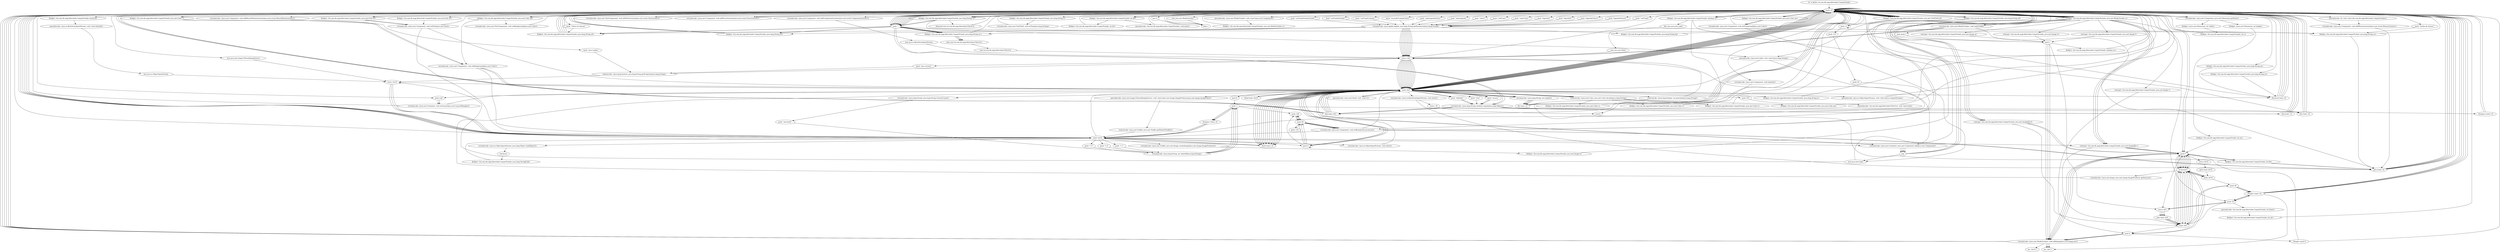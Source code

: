 digraph "" {
    "r0 := @this: br.com.bb.aapj.bbteclado.CampoTeclado"
    "load.r r0"
    "r0 := @this: br.com.bb.aapj.bbteclado.CampoTeclado"->"load.r r0";
    "push \"corFundo\""
    "load.r r0"->"push \"corFundo\"";
    "virtualinvoke <java.applet.Applet: java.lang.String getParameter(java.lang.String)>"
    "push \"corFundo\""->"virtualinvoke <java.applet.Applet: java.lang.String getParameter(java.lang.String)>";
    "store.r $r5"
    "virtualinvoke <java.applet.Applet: java.lang.String getParameter(java.lang.String)>"->"store.r $r5";
    "load.r $r5"
    "store.r $r5"->"load.r $r5";
    "ifnull load.r r0"
    "load.r $r5"->"ifnull load.r r0";
    "ifnull load.r r0"->"load.r $r5";
    "virtualinvoke <java.lang.String: int length()>"
    "load.r $r5"->"virtualinvoke <java.lang.String: int length()>";
    "ifle load.r r0"
    "virtualinvoke <java.lang.String: int length()>"->"ifle load.r r0";
    "ifle load.r r0"->"load.r r0";
    "load.r r0"->"load.r $r5";
    "staticinvoke <java.awt.Color: java.awt.Color decode(java.lang.String)>"
    "load.r $r5"->"staticinvoke <java.awt.Color: java.awt.Color decode(java.lang.String)>";
    "fieldput <br.com.bb.aapj.bbteclado.CampoTeclado: java.awt.Color r>"
    "staticinvoke <java.awt.Color: java.awt.Color decode(java.lang.String)>"->"fieldput <br.com.bb.aapj.bbteclado.CampoTeclado: java.awt.Color r>";
    "fieldput <br.com.bb.aapj.bbteclado.CampoTeclado: java.awt.Color r>"->"load.r r0";
    "push \"corFundoSenhaTeclado\""
    "load.r r0"->"push \"corFundoSenhaTeclado\"";
    "push \"corFundoSenhaTeclado\""->"virtualinvoke <java.applet.Applet: java.lang.String getParameter(java.lang.String)>";
    "virtualinvoke <java.applet.Applet: java.lang.String getParameter(java.lang.String)>"->"store.r $r5";
    "store.r $r5"->"load.r $r5";
    "load.r $r5"->"ifnull load.r r0";
    "ifnull load.r r0"->"load.r $r5";
    "load.r $r5"->"virtualinvoke <java.lang.String: int length()>";
    "virtualinvoke <java.lang.String: int length()>"->"ifle load.r r0";
    "ifle load.r r0"->"load.r r0";
    "load.r r0"->"load.r $r5";
    "load.r $r5"->"staticinvoke <java.awt.Color: java.awt.Color decode(java.lang.String)>";
    "fieldput <br.com.bb.aapj.bbteclado.CampoTeclado: java.awt.Color s>"
    "staticinvoke <java.awt.Color: java.awt.Color decode(java.lang.String)>"->"fieldput <br.com.bb.aapj.bbteclado.CampoTeclado: java.awt.Color s>";
    "fieldput <br.com.bb.aapj.bbteclado.CampoTeclado: java.awt.Color s>"->"load.r r0";
    "push \"corFundoTeclado\""
    "load.r r0"->"push \"corFundoTeclado\"";
    "push \"corFundoTeclado\""->"virtualinvoke <java.applet.Applet: java.lang.String getParameter(java.lang.String)>";
    "virtualinvoke <java.applet.Applet: java.lang.String getParameter(java.lang.String)>"->"store.r $r5";
    "store.r $r5"->"load.r $r5";
    "load.r $r5"->"ifnull load.r r0";
    "ifnull load.r r0"->"load.r $r5";
    "load.r $r5"->"virtualinvoke <java.lang.String: int length()>";
    "virtualinvoke <java.lang.String: int length()>"->"ifle load.r r0";
    "ifle load.r r0"->"load.r r0";
    "load.r r0"->"load.r $r5";
    "load.r $r5"->"staticinvoke <java.awt.Color: java.awt.Color decode(java.lang.String)>";
    "fieldput <br.com.bb.aapj.bbteclado.CampoTeclado: java.awt.Color t>"
    "staticinvoke <java.awt.Color: java.awt.Color decode(java.lang.String)>"->"fieldput <br.com.bb.aapj.bbteclado.CampoTeclado: java.awt.Color t>";
    "fieldput <br.com.bb.aapj.bbteclado.CampoTeclado: java.awt.Color t>"->"load.r r0";
    "push \"corFundoCampos\""
    "load.r r0"->"push \"corFundoCampos\"";
    "push \"corFundoCampos\""->"virtualinvoke <java.applet.Applet: java.lang.String getParameter(java.lang.String)>";
    "virtualinvoke <java.applet.Applet: java.lang.String getParameter(java.lang.String)>"->"store.r $r5";
    "store.r $r5"->"load.r $r5";
    "load.r $r5"->"ifnull load.r r0";
    "ifnull load.r r0"->"load.r $r5";
    "load.r $r5"->"virtualinvoke <java.lang.String: int length()>";
    "virtualinvoke <java.lang.String: int length()>"->"ifle load.r r0";
    "ifle load.r r0"->"load.r r0";
    "load.r r0"->"load.r $r5";
    "load.r $r5"->"staticinvoke <java.awt.Color: java.awt.Color decode(java.lang.String)>";
    "fieldput <br.com.bb.aapj.bbteclado.CampoTeclado: java.awt.Color ap>"
    "staticinvoke <java.awt.Color: java.awt.Color decode(java.lang.String)>"->"fieldput <br.com.bb.aapj.bbteclado.CampoTeclado: java.awt.Color ap>";
    "fieldput <br.com.bb.aapj.bbteclado.CampoTeclado: java.awt.Color ap>"->"load.r r0";
    "push \"esconderCampoChave\""
    "load.r r0"->"push \"esconderCampoChave\"";
    "push \"esconderCampoChave\""->"virtualinvoke <java.applet.Applet: java.lang.String getParameter(java.lang.String)>";
    "virtualinvoke <java.applet.Applet: java.lang.String getParameter(java.lang.String)>"->"store.r $r5";
    "store.r $r5"->"load.r $r5";
    "load.r $r5"->"ifnull load.r r0";
    "ifnull load.r r0"->"load.r $r5";
    "push \"true\""
    "load.r $r5"->"push \"true\"";
    "virtualinvoke <java.lang.String: boolean equals(java.lang.Object)>"
    "push \"true\""->"virtualinvoke <java.lang.String: boolean equals(java.lang.Object)>";
    "ifeq load.r r0"
    "virtualinvoke <java.lang.String: boolean equals(java.lang.Object)>"->"ifeq load.r r0";
    "ifeq load.r r0"->"load.r r0";
    "push 1"
    "load.r r0"->"push 1";
    "fieldput <br.com.bb.aapj.bbteclado.CampoTeclado: boolean m>"
    "push 1"->"fieldput <br.com.bb.aapj.bbteclado.CampoTeclado: boolean m>";
    "fieldput <br.com.bb.aapj.bbteclado.CampoTeclado: boolean m>"->"load.r r0";
    "push \"tipoLegendaChave\""
    "load.r r0"->"push \"tipoLegendaChave\"";
    "push \"tipoLegendaChave\""->"virtualinvoke <java.applet.Applet: java.lang.String getParameter(java.lang.String)>";
    "virtualinvoke <java.applet.Applet: java.lang.String getParameter(java.lang.String)>"->"store.r $r5";
    "store.r $r5"->"load.r $r5";
    "load.r $r5"->"ifnull load.r r0";
    "ifnull load.r r0"->"load.r $r5";
    "push \"acesso\""
    "load.r $r5"->"push \"acesso\"";
    "push \"acesso\""->"virtualinvoke <java.lang.String: boolean equals(java.lang.Object)>";
    "ifeq load.r $r5"
    "virtualinvoke <java.lang.String: boolean equals(java.lang.Object)>"->"ifeq load.r $r5";
    "ifeq load.r $r5"->"load.r r0";
    "fieldget <br.com.bb.aapj.bbteclado.CampoTeclado: boolean m>"
    "load.r r0"->"fieldget <br.com.bb.aapj.bbteclado.CampoTeclado: boolean m>";
    "ifne load.r r0"
    "fieldget <br.com.bb.aapj.bbteclado.CampoTeclado: boolean m>"->"ifne load.r r0";
    "ifne load.r r0"->"load.r r0";
    "push \"Chave de Acesso\""
    "load.r r0"->"push \"Chave de Acesso\"";
    "fieldput <br.com.bb.aapj.bbteclado.CampoTeclado: java.lang.String a0>"
    "push \"Chave de Acesso\""->"fieldput <br.com.bb.aapj.bbteclado.CampoTeclado: java.lang.String a0>";
    "fieldput <br.com.bb.aapj.bbteclado.CampoTeclado: java.lang.String a0>"->"load.r r0";
    "push \"\""
    "load.r r0"->"push \"\"";
    "fieldput <br.com.bb.aapj.bbteclado.CampoTeclado: java.lang.String a1>"
    "push \"\""->"fieldput <br.com.bb.aapj.bbteclado.CampoTeclado: java.lang.String a1>";
    "goto new br.com.bb.aapj.bbteclado.FiltroCor"
    "fieldput <br.com.bb.aapj.bbteclado.CampoTeclado: java.lang.String a1>"->"goto new br.com.bb.aapj.bbteclado.FiltroCor";
    "new br.com.bb.aapj.bbteclado.FiltroCor"
    "goto new br.com.bb.aapj.bbteclado.FiltroCor"->"new br.com.bb.aapj.bbteclado.FiltroCor";
    "new br.com.bb.aapj.bbteclado.FiltroCor"->"store.r $r5";
    "store.r $r5"->"load.r $r5";
    "push 255"
    "load.r $r5"->"push 255";
    "specialinvoke <br.com.bb.aapj.bbteclado.FiltroCor: void <init>(int)>"
    "push 255"->"specialinvoke <br.com.bb.aapj.bbteclado.FiltroCor: void <init>(int)>";
    "specialinvoke <br.com.bb.aapj.bbteclado.FiltroCor: void <init>(int)>"->"load.r r0";
    "new java.awt.image.FilteredImageSource"
    "load.r r0"->"new java.awt.image.FilteredImageSource";
    "store.r $r10"
    "new java.awt.image.FilteredImageSource"->"store.r $r10";
    "load.r $r10"
    "store.r $r10"->"load.r $r10";
    "staticget <br.com.bb.aapj.bbteclado.CampoTeclado: java.awt.Image[][] c>"
    "load.r $r10"->"staticget <br.com.bb.aapj.bbteclado.CampoTeclado: java.awt.Image[][] c>";
    "push 0"
    "staticget <br.com.bb.aapj.bbteclado.CampoTeclado: java.awt.Image[][] c>"->"push 0";
    "arrayread.r"
    "push 0"->"arrayread.r";
    "arrayread.r"->"push 0";
    "push 0"->"arrayread.r";
    "virtualinvoke <java.awt.Image: java.awt.image.ImageProducer getSource()>"
    "arrayread.r"->"virtualinvoke <java.awt.Image: java.awt.image.ImageProducer getSource()>";
    "virtualinvoke <java.awt.Image: java.awt.image.ImageProducer getSource()>"->"load.r $r5";
    "specialinvoke <java.awt.image.FilteredImageSource: void <init>(java.awt.image.ImageProducer,java.awt.image.ImageFilter)>"
    "load.r $r5"->"specialinvoke <java.awt.image.FilteredImageSource: void <init>(java.awt.image.ImageProducer,java.awt.image.ImageFilter)>";
    "staticinvoke <java.awt.Toolkit: java.awt.Toolkit getDefaultToolkit()>"
    "specialinvoke <java.awt.image.FilteredImageSource: void <init>(java.awt.image.ImageProducer,java.awt.image.ImageFilter)>"->"staticinvoke <java.awt.Toolkit: java.awt.Toolkit getDefaultToolkit()>";
    "staticinvoke <java.awt.Toolkit: java.awt.Toolkit getDefaultToolkit()>"->"load.r $r10";
    "virtualinvoke <java.awt.Toolkit: java.awt.Image createImage(java.awt.image.ImageProducer)>"
    "load.r $r10"->"virtualinvoke <java.awt.Toolkit: java.awt.Image createImage(java.awt.image.ImageProducer)>";
    "fieldput <br.com.bb.aapj.bbteclado.CampoTeclado: java.awt.Image b>"
    "virtualinvoke <java.awt.Toolkit: java.awt.Image createImage(java.awt.image.ImageProducer)>"->"fieldput <br.com.bb.aapj.bbteclado.CampoTeclado: java.awt.Image b>";
    "fieldput <br.com.bb.aapj.bbteclado.CampoTeclado: java.awt.Image b>"->"load.r r0";
    "push null"
    "load.r r0"->"push null";
    "virtualinvoke <java.awt.Container: void setLayout(java.awt.LayoutManager)>"
    "push null"->"virtualinvoke <java.awt.Container: void setLayout(java.awt.LayoutManager)>";
    "virtualinvoke <java.awt.Container: void setLayout(java.awt.LayoutManager)>"->"load.r r0";
    "fieldget <br.com.bb.aapj.bbteclado.CampoTeclado: java.awt.TextField a6>"
    "load.r r0"->"fieldget <br.com.bb.aapj.bbteclado.CampoTeclado: java.awt.TextField a6>";
    "fieldget <br.com.bb.aapj.bbteclado.CampoTeclado: java.awt.TextField a6>"->"load.r r0";
    "fieldget <br.com.bb.aapj.bbteclado.CampoTeclado: java.awt.Color ap>"
    "load.r r0"->"fieldget <br.com.bb.aapj.bbteclado.CampoTeclado: java.awt.Color ap>";
    "virtualinvoke <java.awt.TextComponent: void setBackground(java.awt.Color)>"
    "fieldget <br.com.bb.aapj.bbteclado.CampoTeclado: java.awt.Color ap>"->"virtualinvoke <java.awt.TextComponent: void setBackground(java.awt.Color)>";
    "virtualinvoke <java.awt.TextComponent: void setBackground(java.awt.Color)>"->"load.r r0";
    "load.r r0"->"fieldget <br.com.bb.aapj.bbteclado.CampoTeclado: java.awt.TextField a6>";
    "fieldget <br.com.bb.aapj.bbteclado.CampoTeclado: java.awt.TextField a6>"->"load.r r0";
    "fieldget <br.com.bb.aapj.bbteclado.CampoTeclado: java.awt.Font a5>"
    "load.r r0"->"fieldget <br.com.bb.aapj.bbteclado.CampoTeclado: java.awt.Font a5>";
    "virtualinvoke <java.awt.Component: void setFont(java.awt.Font)>"
    "fieldget <br.com.bb.aapj.bbteclado.CampoTeclado: java.awt.Font a5>"->"virtualinvoke <java.awt.Component: void setFont(java.awt.Font)>";
    "virtualinvoke <java.awt.Component: void setFont(java.awt.Font)>"->"load.r r0";
    "load.r r0"->"fieldget <br.com.bb.aapj.bbteclado.CampoTeclado: java.awt.TextField a6>";
    "fieldget <br.com.bb.aapj.bbteclado.CampoTeclado: java.awt.TextField a6>"->"load.r r0";
    "virtualinvoke <java.awt.TextComponent: void addTextListener(java.awt.event.TextListener)>"
    "load.r r0"->"virtualinvoke <java.awt.TextComponent: void addTextListener(java.awt.event.TextListener)>";
    "virtualinvoke <java.awt.TextComponent: void addTextListener(java.awt.event.TextListener)>"->"load.r r0";
    "load.r r0"->"fieldget <br.com.bb.aapj.bbteclado.CampoTeclado: java.awt.TextField a6>";
    "fieldget <br.com.bb.aapj.bbteclado.CampoTeclado: java.awt.TextField a6>"->"load.r r0";
    "virtualinvoke <java.awt.Component: void addFocusListener(java.awt.event.FocusListener)>"
    "load.r r0"->"virtualinvoke <java.awt.Component: void addFocusListener(java.awt.event.FocusListener)>";
    "virtualinvoke <java.awt.Component: void addFocusListener(java.awt.event.FocusListener)>"->"load.r r0";
    "load.r r0"->"fieldget <br.com.bb.aapj.bbteclado.CampoTeclado: java.awt.TextField a6>";
    "push -3"
    "fieldget <br.com.bb.aapj.bbteclado.CampoTeclado: java.awt.TextField a6>"->"push -3";
    "push -3"->"push -3";
    "push 115"
    "push -3"->"push 115";
    "push 25"
    "push 115"->"push 25";
    "virtualinvoke <java.awt.Component: void setBounds(int,int,int,int)>"
    "push 25"->"virtualinvoke <java.awt.Component: void setBounds(int,int,int,int)>";
    "virtualinvoke <java.awt.Component: void setBounds(int,int,int,int)>"->"load.r r0";
    "load.r r0"->"fieldget <br.com.bb.aapj.bbteclado.CampoTeclado: boolean m>";
    "ifne new java.awt.Label"
    "fieldget <br.com.bb.aapj.bbteclado.CampoTeclado: boolean m>"->"ifne new java.awt.Label";
    "new java.awt.Panel"
    "ifne new java.awt.Label"->"new java.awt.Panel";
    "new java.awt.Panel"->"store.r $r5";
    "store.r $r5"->"load.r $r5";
    "specialinvoke <java.awt.Panel: void <init>()>"
    "load.r $r5"->"specialinvoke <java.awt.Panel: void <init>()>";
    "specialinvoke <java.awt.Panel: void <init>()>"->"load.r $r5";
    "load.r $r5"->"load.r r0";
    "load.r r0"->"fieldget <br.com.bb.aapj.bbteclado.CampoTeclado: java.awt.Color ap>";
    "virtualinvoke <java.awt.Component: void setBackground(java.awt.Color)>"
    "fieldget <br.com.bb.aapj.bbteclado.CampoTeclado: java.awt.Color ap>"->"virtualinvoke <java.awt.Component: void setBackground(java.awt.Color)>";
    "virtualinvoke <java.awt.Component: void setBackground(java.awt.Color)>"->"load.r $r5";
    "push 5"
    "load.r $r5"->"push 5";
    "push 20"
    "push 5"->"push 20";
    "push 110"
    "push 20"->"push 110";
    "push 110"->"push 20";
    "push 20"->"virtualinvoke <java.awt.Component: void setBounds(int,int,int,int)>";
    "virtualinvoke <java.awt.Component: void setBounds(int,int,int,int)>"->"load.r $r5";
    "load.r $r5"->"push null";
    "push null"->"virtualinvoke <java.awt.Container: void setLayout(java.awt.LayoutManager)>";
    "virtualinvoke <java.awt.Container: void setLayout(java.awt.LayoutManager)>"->"load.r $r5";
    "load.r $r5"->"load.r r0";
    "load.r r0"->"fieldget <br.com.bb.aapj.bbteclado.CampoTeclado: java.awt.TextField a6>";
    "virtualinvoke <java.awt.Container: java.awt.Component add(java.awt.Component)>"
    "fieldget <br.com.bb.aapj.bbteclado.CampoTeclado: java.awt.TextField a6>"->"virtualinvoke <java.awt.Container: java.awt.Component add(java.awt.Component)>";
    "pop"
    "virtualinvoke <java.awt.Container: java.awt.Component add(java.awt.Component)>"->"pop";
    "pop"->"load.r r0";
    "load.r r0"->"load.r $r5";
    "load.r $r5"->"virtualinvoke <java.awt.Container: java.awt.Component add(java.awt.Component)>";
    "virtualinvoke <java.awt.Container: java.awt.Component add(java.awt.Component)>"->"pop";
    "new java.awt.Label"
    "pop"->"new java.awt.Label";
    "new java.awt.Label"->"store.r $r5";
    "store.r $r5"->"load.r $r5";
    "load.r $r5"->"load.r r0";
    "fieldget <br.com.bb.aapj.bbteclado.CampoTeclado: java.lang.String a0>"
    "load.r r0"->"fieldget <br.com.bb.aapj.bbteclado.CampoTeclado: java.lang.String a0>";
    "specialinvoke <java.awt.Label: void <init>(java.lang.String)>"
    "fieldget <br.com.bb.aapj.bbteclado.CampoTeclado: java.lang.String a0>"->"specialinvoke <java.awt.Label: void <init>(java.lang.String)>";
    "specialinvoke <java.awt.Label: void <init>(java.lang.String)>"->"load.r $r5";
    "load.r $r5"->"load.r r0";
    "fieldget <br.com.bb.aapj.bbteclado.CampoTeclado: java.awt.Font ax>"
    "load.r r0"->"fieldget <br.com.bb.aapj.bbteclado.CampoTeclado: java.awt.Font ax>";
    "fieldget <br.com.bb.aapj.bbteclado.CampoTeclado: java.awt.Font ax>"->"virtualinvoke <java.awt.Component: void setFont(java.awt.Font)>";
    "virtualinvoke <java.awt.Component: void setFont(java.awt.Font)>"->"load.r $r5";
    "load.r $r5"->"load.r r0";
    "fieldget <br.com.bb.aapj.bbteclado.CampoTeclado: java.awt.Color r>"
    "load.r r0"->"fieldget <br.com.bb.aapj.bbteclado.CampoTeclado: java.awt.Color r>";
    "fieldget <br.com.bb.aapj.bbteclado.CampoTeclado: java.awt.Color r>"->"virtualinvoke <java.awt.Component: void setBackground(java.awt.Color)>";
    "virtualinvoke <java.awt.Component: void setBackground(java.awt.Color)>"->"load.r $r5";
    "load.r $r5"->"load.r r0";
    "fieldget <br.com.bb.aapj.bbteclado.CampoTeclado: java.awt.Color aw>"
    "load.r r0"->"fieldget <br.com.bb.aapj.bbteclado.CampoTeclado: java.awt.Color aw>";
    "virtualinvoke <java.awt.Component: void setForeground(java.awt.Color)>"
    "fieldget <br.com.bb.aapj.bbteclado.CampoTeclado: java.awt.Color aw>"->"virtualinvoke <java.awt.Component: void setForeground(java.awt.Color)>";
    "virtualinvoke <java.awt.Component: void setForeground(java.awt.Color)>"->"new java.awt.Label";
    "new java.awt.Label"->"store.r $r10";
    "store.r $r10"->"load.r $r10";
    "load.r $r10"->"load.r r0";
    "fieldget <br.com.bb.aapj.bbteclado.CampoTeclado: java.lang.String a1>"
    "load.r r0"->"fieldget <br.com.bb.aapj.bbteclado.CampoTeclado: java.lang.String a1>";
    "fieldget <br.com.bb.aapj.bbteclado.CampoTeclado: java.lang.String a1>"->"specialinvoke <java.awt.Label: void <init>(java.lang.String)>";
    "specialinvoke <java.awt.Label: void <init>(java.lang.String)>"->"load.r $r10";
    "load.r $r10"->"load.r r0";
    "load.r r0"->"fieldget <br.com.bb.aapj.bbteclado.CampoTeclado: java.awt.Font ax>";
    "fieldget <br.com.bb.aapj.bbteclado.CampoTeclado: java.awt.Font ax>"->"virtualinvoke <java.awt.Component: void setFont(java.awt.Font)>";
    "virtualinvoke <java.awt.Component: void setFont(java.awt.Font)>"->"load.r $r10";
    "load.r $r10"->"load.r r0";
    "load.r r0"->"fieldget <br.com.bb.aapj.bbteclado.CampoTeclado: java.awt.Color r>";
    "fieldget <br.com.bb.aapj.bbteclado.CampoTeclado: java.awt.Color r>"->"virtualinvoke <java.awt.Component: void setBackground(java.awt.Color)>";
    "virtualinvoke <java.awt.Component: void setBackground(java.awt.Color)>"->"load.r $r10";
    "load.r $r10"->"load.r r0";
    "load.r r0"->"fieldget <br.com.bb.aapj.bbteclado.CampoTeclado: java.awt.Color aw>";
    "fieldget <br.com.bb.aapj.bbteclado.CampoTeclado: java.awt.Color aw>"->"virtualinvoke <java.awt.Component: void setForeground(java.awt.Color)>";
    "virtualinvoke <java.awt.Component: void setForeground(java.awt.Color)>"->"load.r r0";
    "load.r r0"->"fieldget <br.com.bb.aapj.bbteclado.CampoTeclado: boolean m>";
    "fieldget <br.com.bb.aapj.bbteclado.CampoTeclado: boolean m>"->"ifeq load.r $r5";
    "ifeq load.r $r5"->"load.r r0";
    "load.r r0"->"fieldget <br.com.bb.aapj.bbteclado.CampoTeclado: java.lang.String a1>";
    "fieldget <br.com.bb.aapj.bbteclado.CampoTeclado: java.lang.String a1>"->"push \"\"";
    "push \"\""->"virtualinvoke <java.lang.String: boolean equals(java.lang.Object)>";
    "virtualinvoke <java.lang.String: boolean equals(java.lang.Object)>"->"ifeq load.r $r5";
    "ifeq load.r $r5"->"load.r $r5";
    "load.r $r5"->"push 5";
    "push 5"->"push 20";
    "push 128"
    "push 20"->"push 128";
    "push 128"->"push 20";
    "push 20"->"virtualinvoke <java.awt.Component: void setBounds(int,int,int,int)>";
    "goto load.r r0"
    "virtualinvoke <java.awt.Component: void setBounds(int,int,int,int)>"->"goto load.r r0";
    "goto load.r r0"->"load.r r0";
    "load.r r0"->"load.r $r5";
    "load.r $r5"->"virtualinvoke <java.awt.Container: java.awt.Component add(java.awt.Component)>";
    "virtualinvoke <java.awt.Container: java.awt.Component add(java.awt.Component)>"->"pop";
    "pop"->"load.r r0";
    "load.r r0"->"fieldget <br.com.bb.aapj.bbteclado.CampoTeclado: java.lang.String a1>";
    "fieldget <br.com.bb.aapj.bbteclado.CampoTeclado: java.lang.String a1>"->"push \"\"";
    "push \"\""->"virtualinvoke <java.lang.String: boolean equals(java.lang.Object)>";
    "virtualinvoke <java.lang.String: boolean equals(java.lang.Object)>"->"ifne load.r r0";
    "ifne load.r r0"->"load.r r0";
    "load.r r0"->"load.r $r10";
    "load.r $r10"->"virtualinvoke <java.awt.Container: java.awt.Component add(java.awt.Component)>";
    "virtualinvoke <java.awt.Container: java.awt.Component add(java.awt.Component)>"->"pop";
    "pop"->"load.r r0";
    "push \"tipoLegenda\""
    "load.r r0"->"push \"tipoLegenda\"";
    "push \"tipoLegenda\""->"virtualinvoke <java.applet.Applet: java.lang.String getParameter(java.lang.String)>";
    "virtualinvoke <java.applet.Applet: java.lang.String getParameter(java.lang.String)>"->"store.r $r5";
    "store.r $r5"->"load.r $r5";
    "load.r $r5"->"ifnull load.r r0";
    "ifnull load.r r0"->"load.r $r5";
    "load.r $r5"->"push \"acesso\"";
    "push \"acesso\""->"virtualinvoke <java.lang.String: boolean equals(java.lang.Object)>";
    "virtualinvoke <java.lang.String: boolean equals(java.lang.Object)>"->"ifeq load.r $r5";
    "ifeq load.r $r5"->"load.r r0";
    "load.r r0"->"push \"\"";
    "fieldput <br.com.bb.aapj.bbteclado.CampoTeclado: java.lang.String ay>"
    "push \"\""->"fieldput <br.com.bb.aapj.bbteclado.CampoTeclado: java.lang.String ay>";
    "fieldput <br.com.bb.aapj.bbteclado.CampoTeclado: java.lang.String ay>"->"load.r r0";
    "push \"Senha de Acesso\""
    "load.r r0"->"push \"Senha de Acesso\"";
    "fieldput <br.com.bb.aapj.bbteclado.CampoTeclado: java.lang.String az>"
    "push \"Senha de Acesso\""->"fieldput <br.com.bb.aapj.bbteclado.CampoTeclado: java.lang.String az>";
    "fieldput <br.com.bb.aapj.bbteclado.CampoTeclado: java.lang.String az>"->"goto load.r r0";
    "goto load.r r0"->"load.r r0";
    "push \"chave\""
    "load.r r0"->"push \"chave\"";
    "push \"chave\""->"virtualinvoke <java.applet.Applet: java.lang.String getParameter(java.lang.String)>";
    "virtualinvoke <java.applet.Applet: java.lang.String getParameter(java.lang.String)>"->"store.r $r5";
    "store.r $r5"->"load.r $r5";
    "load.r $r5"->"ifnull load.r r0";
    "ifnull load.r r0"->"load.r r0";
    "load.r r0"->"load.r $r5";
    "fieldput <br.com.bb.aapj.bbteclado.CampoTeclado: java.lang.String e>"
    "load.r $r5"->"fieldput <br.com.bb.aapj.bbteclado.CampoTeclado: java.lang.String e>";
    "fieldput <br.com.bb.aapj.bbteclado.CampoTeclado: java.lang.String e>"->"load.r r0";
    "load.r r0"->"fieldget <br.com.bb.aapj.bbteclado.CampoTeclado: java.awt.TextField a6>";
    "fieldget <br.com.bb.aapj.bbteclado.CampoTeclado: java.awt.TextField a6>"->"load.r r0";
    "fieldget <br.com.bb.aapj.bbteclado.CampoTeclado: java.lang.String e>"
    "load.r r0"->"fieldget <br.com.bb.aapj.bbteclado.CampoTeclado: java.lang.String e>";
    "virtualinvoke <java.awt.TextField: void setText(java.lang.String)>"
    "fieldget <br.com.bb.aapj.bbteclado.CampoTeclado: java.lang.String e>"->"virtualinvoke <java.awt.TextField: void setText(java.lang.String)>";
    "virtualinvoke <java.awt.TextField: void setText(java.lang.String)>"->"load.r r0";
    "load.r r0"->"load.r r0";
    "push \"codTrans\""
    "load.r r0"->"push \"codTrans\"";
    "push \"codTrans\""->"virtualinvoke <java.applet.Applet: java.lang.String getParameter(java.lang.String)>";
    "fieldput <br.com.bb.aapj.bbteclado.CampoTeclado: java.lang.String bg>"
    "virtualinvoke <java.applet.Applet: java.lang.String getParameter(java.lang.String)>"->"fieldput <br.com.bb.aapj.bbteclado.CampoTeclado: java.lang.String bg>";
    "fieldput <br.com.bb.aapj.bbteclado.CampoTeclado: java.lang.String bg>"->"load.r r0";
    "push \"valorContr\""
    "load.r r0"->"push \"valorContr\"";
    "push \"valorContr\""->"virtualinvoke <java.applet.Applet: java.lang.String getParameter(java.lang.String)>";
    "virtualinvoke <java.applet.Applet: java.lang.String getParameter(java.lang.String)>"->"store.r $r5";
    "store.r $r5"->"load.r $r5";
    "ifnonnull load.r r0"
    "load.r $r5"->"ifnonnull load.r r0";
    "ifnonnull load.r r0"->"load.r r0";
    "load.r r0"->"push 0";
    "fieldput <br.com.bb.aapj.bbteclado.CampoTeclado: int bb>"
    "push 0"->"fieldput <br.com.bb.aapj.bbteclado.CampoTeclado: int bb>";
    "fieldput <br.com.bb.aapj.bbteclado.CampoTeclado: int bb>"->"goto load.r r0";
    "goto load.r r0"->"load.r r0";
    "load.r r0"->"load.r r0";
    "fieldget <br.com.bb.aapj.bbteclado.CampoTeclado: int bb>"
    "load.r r0"->"fieldget <br.com.bb.aapj.bbteclado.CampoTeclado: int bb>";
    "fieldput <br.com.bb.aapj.bbteclado.CampoTeclado: int bh>"
    "fieldget <br.com.bb.aapj.bbteclado.CampoTeclado: int bb>"->"fieldput <br.com.bb.aapj.bbteclado.CampoTeclado: int bh>";
    "fieldput <br.com.bb.aapj.bbteclado.CampoTeclado: int bh>"->"load.r r0";
    "new java.awt.MediaTracker"
    "load.r r0"->"new java.awt.MediaTracker";
    "dup1.r"
    "new java.awt.MediaTracker"->"dup1.r";
    "dup1.r"->"load.r r0";
    "specialinvoke <java.awt.MediaTracker: void <init>(java.awt.Component)>"
    "load.r r0"->"specialinvoke <java.awt.MediaTracker: void <init>(java.awt.Component)>";
    "fieldput <br.com.bb.aapj.bbteclado.CampoTeclado: java.awt.MediaTracker n>"
    "specialinvoke <java.awt.MediaTracker: void <init>(java.awt.Component)>"->"fieldput <br.com.bb.aapj.bbteclado.CampoTeclado: java.awt.MediaTracker n>";
    "fieldput <br.com.bb.aapj.bbteclado.CampoTeclado: java.awt.MediaTracker n>"->"load.r r0";
    "load.r r0"->"load.r r0";
    "load.r r0"->"fieldget <br.com.bb.aapj.bbteclado.CampoTeclado: int bb>";
    "specialinvoke <br.com.bb.aapj.bbteclado.CampoTeclado: void a(int)>"
    "fieldget <br.com.bb.aapj.bbteclado.CampoTeclado: int bb>"->"specialinvoke <br.com.bb.aapj.bbteclado.CampoTeclado: void a(int)>";
    "specialinvoke <br.com.bb.aapj.bbteclado.CampoTeclado: void a(int)>"->"load.r r0";
    "load.r r0"->"load.r r0";
    "virtualinvoke <java.awt.Component: java.awt.Dimension getSize()>"
    "load.r r0"->"virtualinvoke <java.awt.Component: java.awt.Dimension getSize()>";
    "fieldget <java.awt.Dimension: int width>"
    "virtualinvoke <java.awt.Component: java.awt.Dimension getSize()>"->"fieldget <java.awt.Dimension: int width>";
    "fieldput <br.com.bb.aapj.bbteclado.CampoTeclado: int z>"
    "fieldget <java.awt.Dimension: int width>"->"fieldput <br.com.bb.aapj.bbteclado.CampoTeclado: int z>";
    "fieldput <br.com.bb.aapj.bbteclado.CampoTeclado: int z>"->"load.r r0";
    "load.r r0"->"load.r r0";
    "load.r r0"->"virtualinvoke <java.awt.Component: java.awt.Dimension getSize()>";
    "fieldget <java.awt.Dimension: int height>"
    "virtualinvoke <java.awt.Component: java.awt.Dimension getSize()>"->"fieldget <java.awt.Dimension: int height>";
    "fieldput <br.com.bb.aapj.bbteclado.CampoTeclado: int aa>"
    "fieldget <java.awt.Dimension: int height>"->"fieldput <br.com.bb.aapj.bbteclado.CampoTeclado: int aa>";
    "fieldput <br.com.bb.aapj.bbteclado.CampoTeclado: int aa>"->"push 0";
    "store.i $r5"
    "push 0"->"store.i $r5";
    "goto load.i $r5"
    "store.i $r5"->"goto load.i $r5";
    "load.i $r5"
    "goto load.i $r5"->"load.i $r5";
    "push 10"
    "load.i $r5"->"push 10";
    "ifcmplt.i load.r r0"
    "push 10"->"ifcmplt.i load.r r0";
    "ifcmplt.i load.r r0"->"push 10";
    "push 10"->"store.i $r5";
    "store.i $r5"->"goto load.i $r5";
    "goto load.i $r5"->"load.i $r5";
    "push 36"
    "load.i $r5"->"push 36";
    "push 36"->"ifcmplt.i load.r r0";
    "ifcmplt.i load.r r0"->"push 10";
    "push 10"->"store.i $r5";
    "store.i $r5"->"goto load.i $r5";
    "goto load.i $r5"->"load.i $r5";
    "load.i $r5"->"push 36";
    "push 36"->"ifcmplt.i load.r r0";
    "ifcmplt.i load.r r0"->"load.r r0";
    "fieldget <br.com.bb.aapj.bbteclado.CampoTeclado: java.awt.MediaTracker n>"
    "load.r r0"->"fieldget <br.com.bb.aapj.bbteclado.CampoTeclado: java.awt.MediaTracker n>";
    "staticget <br.com.bb.aapj.bbteclado.CampoTeclado: java.awt.Image f>"
    "fieldget <br.com.bb.aapj.bbteclado.CampoTeclado: java.awt.MediaTracker n>"->"staticget <br.com.bb.aapj.bbteclado.CampoTeclado: java.awt.Image f>";
    "staticget <br.com.bb.aapj.bbteclado.CampoTeclado: java.awt.Image f>"->"push 1";
    "virtualinvoke <java.awt.MediaTracker: void addImage(java.awt.Image,int)>"
    "push 1"->"virtualinvoke <java.awt.MediaTracker: void addImage(java.awt.Image,int)>";
    "virtualinvoke <java.awt.MediaTracker: void addImage(java.awt.Image,int)>"->"load.r r0";
    "load.r r0"->"fieldget <br.com.bb.aapj.bbteclado.CampoTeclado: java.awt.MediaTracker n>";
    "staticget <br.com.bb.aapj.bbteclado.CampoTeclado: java.awt.Image g>"
    "fieldget <br.com.bb.aapj.bbteclado.CampoTeclado: java.awt.MediaTracker n>"->"staticget <br.com.bb.aapj.bbteclado.CampoTeclado: java.awt.Image g>";
    "staticget <br.com.bb.aapj.bbteclado.CampoTeclado: java.awt.Image g>"->"push 1";
    "push 1"->"virtualinvoke <java.awt.MediaTracker: void addImage(java.awt.Image,int)>";
    "virtualinvoke <java.awt.MediaTracker: void addImage(java.awt.Image,int)>"->"load.r r0";
    "load.r r0"->"fieldget <br.com.bb.aapj.bbteclado.CampoTeclado: java.awt.MediaTracker n>";
    "staticget <br.com.bb.aapj.bbteclado.CampoTeclado: java.awt.Image h>"
    "fieldget <br.com.bb.aapj.bbteclado.CampoTeclado: java.awt.MediaTracker n>"->"staticget <br.com.bb.aapj.bbteclado.CampoTeclado: java.awt.Image h>";
    "staticget <br.com.bb.aapj.bbteclado.CampoTeclado: java.awt.Image h>"->"push 1";
    "push 1"->"virtualinvoke <java.awt.MediaTracker: void addImage(java.awt.Image,int)>";
    "virtualinvoke <java.awt.MediaTracker: void addImage(java.awt.Image,int)>"->"load.r r0";
    "load.r r0"->"fieldget <br.com.bb.aapj.bbteclado.CampoTeclado: java.awt.MediaTracker n>";
    "staticget <br.com.bb.aapj.bbteclado.CampoTeclado: java.awt.Image i>"
    "fieldget <br.com.bb.aapj.bbteclado.CampoTeclado: java.awt.MediaTracker n>"->"staticget <br.com.bb.aapj.bbteclado.CampoTeclado: java.awt.Image i>";
    "push 2"
    "staticget <br.com.bb.aapj.bbteclado.CampoTeclado: java.awt.Image i>"->"push 2";
    "push 2"->"virtualinvoke <java.awt.MediaTracker: void addImage(java.awt.Image,int)>";
    "virtualinvoke <java.awt.MediaTracker: void addImage(java.awt.Image,int)>"->"load.r r0";
    "load.r r0"->"fieldget <br.com.bb.aapj.bbteclado.CampoTeclado: java.awt.MediaTracker n>";
    "virtualinvoke <java.awt.MediaTracker: void waitForAll()>"
    "fieldget <br.com.bb.aapj.bbteclado.CampoTeclado: java.awt.MediaTracker n>"->"virtualinvoke <java.awt.MediaTracker: void waitForAll()>";
    "goto push 1"
    "virtualinvoke <java.awt.MediaTracker: void waitForAll()>"->"goto push 1";
    "goto push 1"->"push 1";
    "push 1"->"store.i $r5";
    "store.i $r5"->"goto load.i $r5";
    "goto load.i $r5"->"load.i $r5";
    "load.i $r5"->"push 2";
    "ifcmplt.i push 0"
    "push 2"->"ifcmplt.i push 0";
    "ifcmplt.i push 0"->"load.r r0";
    "load.r r0"->"fieldget <br.com.bb.aapj.bbteclado.CampoTeclado: java.awt.MediaTracker n>";
    "fieldget <br.com.bb.aapj.bbteclado.CampoTeclado: java.awt.MediaTracker n>"->"virtualinvoke <java.awt.MediaTracker: void waitForAll()>";
    "virtualinvoke <java.awt.MediaTracker: void waitForAll()>"->"goto load.r r0";
    "goto load.r r0"->"load.r r0";
    "load.r r0"->"load.r r0";
    "load.r r0"->"push 10";
    "specialinvoke <br.com.bb.aapj.bbteclado.CampoTeclado: int b(int)>"
    "push 10"->"specialinvoke <br.com.bb.aapj.bbteclado.CampoTeclado: int b(int)>";
    "fieldput <br.com.bb.aapj.bbteclado.CampoTeclado: int ab>"
    "specialinvoke <br.com.bb.aapj.bbteclado.CampoTeclado: int b(int)>"->"fieldput <br.com.bb.aapj.bbteclado.CampoTeclado: int ab>";
    "fieldput <br.com.bb.aapj.bbteclado.CampoTeclado: int ab>"->"load.r r0";
    "load.r r0"->"load.r r0";
    "virtualinvoke <java.awt.Component: void addMouseMotionListener(java.awt.event.MouseMotionListener)>"
    "load.r r0"->"virtualinvoke <java.awt.Component: void addMouseMotionListener(java.awt.event.MouseMotionListener)>";
    "push \"java.vendor\""
    "virtualinvoke <java.awt.Component: void addMouseMotionListener(java.awt.event.MouseMotionListener)>"->"push \"java.vendor\"";
    "staticinvoke <java.lang.System: java.lang.String getProperty(java.lang.String)>"
    "push \"java.vendor\""->"staticinvoke <java.lang.System: java.lang.String getProperty(java.lang.String)>";
    "staticinvoke <java.lang.System: java.lang.String getProperty(java.lang.String)>"->"store.r $r5";
    "push \"java.version\""
    "store.r $r5"->"push \"java.version\"";
    "push \"java.version\""->"staticinvoke <java.lang.System: java.lang.String getProperty(java.lang.String)>";
    "staticinvoke <java.lang.System: java.lang.String getProperty(java.lang.String)>"->"store.r $r10";
    "store.r $r10"->"load.r $r5";
    "ifnull load.r $r10"
    "load.r $r5"->"ifnull load.r $r10";
    "ifnull load.r $r10"->"load.r $r5";
    "virtualinvoke <java.lang.String: java.lang.String toLowerCase()>"
    "load.r $r5"->"virtualinvoke <java.lang.String: java.lang.String toLowerCase()>";
    "push \"microsoft\""
    "virtualinvoke <java.lang.String: java.lang.String toLowerCase()>"->"push \"microsoft\"";
    "virtualinvoke <java.lang.String: int indexOf(java.lang.String)>"
    "push \"microsoft\""->"virtualinvoke <java.lang.String: int indexOf(java.lang.String)>";
    "push -1"
    "virtualinvoke <java.lang.String: int indexOf(java.lang.String)>"->"push -1";
    "ifcmpne.i load.r r0"
    "push -1"->"ifcmpne.i load.r r0";
    "ifcmpne.i load.r r0"->"load.r $r10";
    "load.r $r10"->"ifnull load.r r0";
    "ifnull load.r r0"->"load.r $r10";
    "push \"1.3\""
    "load.r $r10"->"push \"1.3\"";
    "push \"1.3\""->"virtualinvoke <java.lang.String: int indexOf(java.lang.String)>";
    "virtualinvoke <java.lang.String: int indexOf(java.lang.String)>"->"push -1";
    "push -1"->"ifcmpne.i load.r r0";
    "ifcmpne.i load.r r0"->"load.r $r10";
    "push \"1.2\""
    "load.r $r10"->"push \"1.2\"";
    "push \"1.2\""->"virtualinvoke <java.lang.String: int indexOf(java.lang.String)>";
    "virtualinvoke <java.lang.String: int indexOf(java.lang.String)>"->"push -1";
    "push -1"->"ifcmpne.i load.r r0";
    "ifcmpne.i load.r r0"->"load.r $r10";
    "push \"1.1\""
    "load.r $r10"->"push \"1.1\"";
    "push \"1.1\""->"virtualinvoke <java.lang.String: int indexOf(java.lang.String)>";
    "virtualinvoke <java.lang.String: int indexOf(java.lang.String)>"->"push -1";
    "ifcmpeq.i load.r r0"
    "push -1"->"ifcmpeq.i load.r r0";
    "ifcmpeq.i load.r r0"->"load.r r0";
    "new b"
    "load.r r0"->"new b";
    "new b"->"dup1.r";
    "dup1.r"->"load.r r0";
    "specialinvoke <b: void <init>(br.com.bb.aapj.bbteclado.CampoTeclado)>"
    "load.r r0"->"specialinvoke <b: void <init>(br.com.bb.aapj.bbteclado.CampoTeclado)>";
    "virtualinvoke <java.awt.Component: void addMouseListener(java.awt.event.MouseListener)>"
    "specialinvoke <b: void <init>(br.com.bb.aapj.bbteclado.CampoTeclado)>"->"virtualinvoke <java.awt.Component: void addMouseListener(java.awt.event.MouseListener)>";
    "virtualinvoke <java.awt.Component: void addMouseListener(java.awt.event.MouseListener)>"->"goto load.r r0";
    "goto load.r r0"->"load.r r0";
    "load.r r0"->"load.r r0";
    "load.r r0"->"virtualinvoke <java.awt.Component: void addFocusListener(java.awt.event.FocusListener)>";
    "virtualinvoke <java.awt.Component: void addFocusListener(java.awt.event.FocusListener)>"->"load.r r0";
    "load.r r0"->"load.r r0";
    "virtualinvoke <java.awt.Component: void addComponentListener(java.awt.event.ComponentListener)>"
    "load.r r0"->"virtualinvoke <java.awt.Component: void addComponentListener(java.awt.event.ComponentListener)>";
    "new java.io.ByteArrayInputStream"
    "virtualinvoke <java.awt.Component: void addComponentListener(java.awt.event.ComponentListener)>"->"new java.io.ByteArrayInputStream";
    "new java.io.ByteArrayInputStream"->"store.r $r5";
    "store.r $r5"->"load.r $r5";
    "load.r $r5"->"load.r r0";
    "fieldget <br.com.bb.aapj.bbteclado.CampoTeclado: byte[] bj>"
    "load.r r0"->"fieldget <br.com.bb.aapj.bbteclado.CampoTeclado: byte[] bj>";
    "specialinvoke <java.io.ByteArrayInputStream: void <init>(byte[])>"
    "fieldget <br.com.bb.aapj.bbteclado.CampoTeclado: byte[] bj>"->"specialinvoke <java.io.ByteArrayInputStream: void <init>(byte[])>";
    "new java.io.ObjectInputStream"
    "specialinvoke <java.io.ByteArrayInputStream: void <init>(byte[])>"->"new java.io.ObjectInputStream";
    "new java.io.ObjectInputStream"->"store.r $r10";
    "store.r $r10"->"load.r $r10";
    "load.r $r10"->"load.r $r5";
    "specialinvoke <java.io.ObjectInputStream: void <init>(java.io.InputStream)>"
    "load.r $r5"->"specialinvoke <java.io.ObjectInputStream: void <init>(java.io.InputStream)>";
    "specialinvoke <java.io.ObjectInputStream: void <init>(java.io.InputStream)>"->"load.r r0";
    "load.r r0"->"load.r $r10";
    "virtualinvoke <java.io.ObjectInputStream: java.lang.Object readObject()>"
    "load.r $r10"->"virtualinvoke <java.io.ObjectInputStream: java.lang.Object readObject()>";
    "checkcast"
    "virtualinvoke <java.io.ObjectInputStream: java.lang.Object readObject()>"->"checkcast";
    "fieldput <br.com.bb.aapj.bbteclado.CampoTeclado: java.lang.String[] bk>"
    "checkcast"->"fieldput <br.com.bb.aapj.bbteclado.CampoTeclado: java.lang.String[] bk>";
    "fieldput <br.com.bb.aapj.bbteclado.CampoTeclado: java.lang.String[] bk>"->"load.r $r10";
    "virtualinvoke <java.io.ObjectInputStream: void close()>"
    "load.r $r10"->"virtualinvoke <java.io.ObjectInputStream: void close()>";
    "virtualinvoke <java.io.ObjectInputStream: void close()>"->"load.r $r5";
    "virtualinvoke <java.io.ByteArrayInputStream: void close()>"
    "load.r $r5"->"virtualinvoke <java.io.ByteArrayInputStream: void close()>";
    "virtualinvoke <java.io.ByteArrayInputStream: void close()>"->"goto load.r r0";
    "goto load.r r0"->"load.r r0";
    "virtualinvoke <java.awt.Component: void repaint()>"
    "load.r r0"->"virtualinvoke <java.awt.Component: void repaint()>";
    "return"
    "virtualinvoke <java.awt.Component: void repaint()>"->"return";
    "store.r r0"
    "virtualinvoke <java.io.ByteArrayInputStream: void close()>"->"store.r r0";
    "store.r r0"->"return";
    "ifcmpeq.i load.r r0"->"load.r r0";
    "load.r r0"->"load.r r0";
    "load.r r0"->"virtualinvoke <java.awt.Component: void addMouseListener(java.awt.event.MouseListener)>";
    "virtualinvoke <java.awt.MediaTracker: void waitForAll()>"->"store.r $r5";
    "ifcmplt.i push 0"->"push 0";
    "store.i $r10"
    "push 0"->"store.i $r10";
    "goto load.i $r10"
    "store.i $r10"->"goto load.i $r10";
    "load.i $r10"
    "goto load.i $r10"->"load.i $r10";
    "load.i $r10"->"push 36";
    "push 36"->"ifcmplt.i load.r r0";
    "inc.i $r5 1"
    "ifcmplt.i load.r r0"->"inc.i $r5 1";
    "ifcmplt.i load.r r0"->"load.r r0";
    "load.r r0"->"fieldget <br.com.bb.aapj.bbteclado.CampoTeclado: java.awt.MediaTracker n>";
    "fieldget <br.com.bb.aapj.bbteclado.CampoTeclado: java.awt.MediaTracker n>"->"staticget <br.com.bb.aapj.bbteclado.CampoTeclado: java.awt.Image[][] c>";
    "staticget <br.com.bb.aapj.bbteclado.CampoTeclado: java.awt.Image[][] c>"->"load.i $r5";
    "load.i $r5"->"arrayread.r";
    "arrayread.r"->"load.i $r10";
    "load.i $r10"->"arrayread.r";
    "arrayread.r"->"push 2";
    "push 2"->"virtualinvoke <java.awt.MediaTracker: void addImage(java.awt.Image,int)>";
    "virtualinvoke <java.awt.MediaTracker: void addImage(java.awt.Image,int)>"->"load.r r0";
    "load.r r0"->"fieldget <br.com.bb.aapj.bbteclado.CampoTeclado: java.awt.MediaTracker n>";
    "staticget <br.com.bb.aapj.bbteclado.CampoTeclado: java.awt.Image[][] d>"
    "fieldget <br.com.bb.aapj.bbteclado.CampoTeclado: java.awt.MediaTracker n>"->"staticget <br.com.bb.aapj.bbteclado.CampoTeclado: java.awt.Image[][] d>";
    "staticget <br.com.bb.aapj.bbteclado.CampoTeclado: java.awt.Image[][] d>"->"load.i $r5";
    "load.i $r5"->"arrayread.r";
    "arrayread.r"->"load.i $r10";
    "load.i $r10"->"arrayread.r";
    "arrayread.r"->"push 2";
    "push 2"->"virtualinvoke <java.awt.MediaTracker: void addImage(java.awt.Image,int)>";
    "inc.i $r10 1"
    "virtualinvoke <java.awt.MediaTracker: void addImage(java.awt.Image,int)>"->"inc.i $r10 1";
    "virtualinvoke <java.awt.MediaTracker: void waitForAll()>"->"store.r $r5";
    "ifcmplt.i load.r r0"->"load.r r0";
    "load.r r0"->"fieldget <br.com.bb.aapj.bbteclado.CampoTeclado: java.awt.MediaTracker n>";
    "fieldget <br.com.bb.aapj.bbteclado.CampoTeclado: java.awt.MediaTracker n>"->"staticget <br.com.bb.aapj.bbteclado.CampoTeclado: java.awt.Image[][] d>";
    "staticget <br.com.bb.aapj.bbteclado.CampoTeclado: java.awt.Image[][] d>"->"push 0";
    "push 0"->"arrayread.r";
    "arrayread.r"->"load.i $r5";
    "load.i $r5"->"arrayread.r";
    "arrayread.r"->"push 0";
    "push 0"->"virtualinvoke <java.awt.MediaTracker: void addImage(java.awt.Image,int)>";
    "virtualinvoke <java.awt.MediaTracker: void addImage(java.awt.Image,int)>"->"inc.i $r5 1";
    "ifcmplt.i load.r r0"->"load.r r0";
    "load.r r0"->"fieldget <br.com.bb.aapj.bbteclado.CampoTeclado: java.awt.MediaTracker n>";
    "fieldget <br.com.bb.aapj.bbteclado.CampoTeclado: java.awt.MediaTracker n>"->"staticget <br.com.bb.aapj.bbteclado.CampoTeclado: java.awt.Image[][] c>";
    "staticget <br.com.bb.aapj.bbteclado.CampoTeclado: java.awt.Image[][] c>"->"push 0";
    "push 0"->"arrayread.r";
    "arrayread.r"->"load.i $r5";
    "load.i $r5"->"arrayread.r";
    "arrayread.r"->"push 0";
    "push 0"->"virtualinvoke <java.awt.MediaTracker: void addImage(java.awt.Image,int)>";
    "virtualinvoke <java.awt.MediaTracker: void addImage(java.awt.Image,int)>"->"inc.i $r5 1";
    "ifcmplt.i load.r r0"->"load.r r0";
    "load.r r0"->"fieldget <br.com.bb.aapj.bbteclado.CampoTeclado: java.awt.MediaTracker n>";
    "fieldget <br.com.bb.aapj.bbteclado.CampoTeclado: java.awt.MediaTracker n>"->"staticget <br.com.bb.aapj.bbteclado.CampoTeclado: java.awt.Image[][] c>";
    "staticget <br.com.bb.aapj.bbteclado.CampoTeclado: java.awt.Image[][] c>"->"push 0";
    "push 0"->"arrayread.r";
    "arrayread.r"->"load.i $r5";
    "load.i $r5"->"arrayread.r";
    "arrayread.r"->"push 0";
    "push 0"->"virtualinvoke <java.awt.MediaTracker: void addImage(java.awt.Image,int)>";
    "virtualinvoke <java.awt.MediaTracker: void addImage(java.awt.Image,int)>"->"load.r r0";
    "load.r r0"->"fieldget <br.com.bb.aapj.bbteclado.CampoTeclado: java.awt.MediaTracker n>";
    "fieldget <br.com.bb.aapj.bbteclado.CampoTeclado: java.awt.MediaTracker n>"->"staticget <br.com.bb.aapj.bbteclado.CampoTeclado: java.awt.Image[][] d>";
    "staticget <br.com.bb.aapj.bbteclado.CampoTeclado: java.awt.Image[][] d>"->"push 0";
    "push 0"->"arrayread.r";
    "arrayread.r"->"load.i $r5";
    "load.i $r5"->"arrayread.r";
    "arrayread.r"->"push 0";
    "push 0"->"virtualinvoke <java.awt.MediaTracker: void addImage(java.awt.Image,int)>";
    "virtualinvoke <java.awt.MediaTracker: void addImage(java.awt.Image,int)>"->"inc.i $r5 1";
    "ifnonnull load.r r0"->"load.r r0";
    "load.r r0"->"load.r $r5";
    "staticinvoke <java.lang.Integer: int parseInt(java.lang.String)>"
    "load.r $r5"->"staticinvoke <java.lang.Integer: int parseInt(java.lang.String)>";
    "staticinvoke <java.lang.Integer: int parseInt(java.lang.String)>"->"fieldput <br.com.bb.aapj.bbteclado.CampoTeclado: int bb>";
    "fieldput <br.com.bb.aapj.bbteclado.CampoTeclado: int bb>"->"goto load.r r0";
    "staticinvoke <java.lang.Integer: int parseInt(java.lang.String)>"->"store.r $r5";
    "store.r $r5"->"load.r r0";
    "load.r r0"->"push 0";
    "push 0"->"fieldput <br.com.bb.aapj.bbteclado.CampoTeclado: int bb>";
    "ifeq load.r $r5"->"load.r $r5";
    "push \"definido\""
    "load.r $r5"->"push \"definido\"";
    "push \"definido\""->"virtualinvoke <java.lang.String: boolean equals(java.lang.Object)>";
    "virtualinvoke <java.lang.String: boolean equals(java.lang.Object)>"->"ifeq load.r r0";
    "ifeq load.r r0"->"load.r r0";
    "load.r r0"->"load.r r0";
    "push \"legenda1\""
    "load.r r0"->"push \"legenda1\"";
    "push \"legenda1\""->"virtualinvoke <java.applet.Applet: java.lang.String getParameter(java.lang.String)>";
    "virtualinvoke <java.applet.Applet: java.lang.String getParameter(java.lang.String)>"->"fieldput <br.com.bb.aapj.bbteclado.CampoTeclado: java.lang.String ay>";
    "fieldput <br.com.bb.aapj.bbteclado.CampoTeclado: java.lang.String ay>"->"load.r r0";
    "fieldget <br.com.bb.aapj.bbteclado.CampoTeclado: java.lang.String ay>"
    "load.r r0"->"fieldget <br.com.bb.aapj.bbteclado.CampoTeclado: java.lang.String ay>";
    "fieldget <br.com.bb.aapj.bbteclado.CampoTeclado: java.lang.String ay>"->"ifnonnull load.r r0";
    "ifnonnull load.r r0"->"load.r r0";
    "load.r r0"->"push \"\"";
    "push \"\""->"fieldput <br.com.bb.aapj.bbteclado.CampoTeclado: java.lang.String ay>";
    "fieldput <br.com.bb.aapj.bbteclado.CampoTeclado: java.lang.String ay>"->"load.r r0";
    "load.r r0"->"load.r r0";
    "push \"legenda2\""
    "load.r r0"->"push \"legenda2\"";
    "push \"legenda2\""->"virtualinvoke <java.applet.Applet: java.lang.String getParameter(java.lang.String)>";
    "virtualinvoke <java.applet.Applet: java.lang.String getParameter(java.lang.String)>"->"fieldput <br.com.bb.aapj.bbteclado.CampoTeclado: java.lang.String az>";
    "fieldput <br.com.bb.aapj.bbteclado.CampoTeclado: java.lang.String az>"->"load.r r0";
    "fieldget <br.com.bb.aapj.bbteclado.CampoTeclado: java.lang.String az>"
    "load.r r0"->"fieldget <br.com.bb.aapj.bbteclado.CampoTeclado: java.lang.String az>";
    "fieldget <br.com.bb.aapj.bbteclado.CampoTeclado: java.lang.String az>"->"ifnonnull load.r r0";
    "ifnonnull load.r r0"->"load.r r0";
    "load.r r0"->"push \"\"";
    "push \"\""->"fieldput <br.com.bb.aapj.bbteclado.CampoTeclado: java.lang.String az>";
    "ifeq load.r $r5"->"load.r $r5";
    "load.r $r5"->"push 5";
    "push 5"->"push 5";
    "push 5"->"push 128";
    "push 128"->"push 20";
    "push 20"->"virtualinvoke <java.awt.Component: void setBounds(int,int,int,int)>";
    "virtualinvoke <java.awt.Component: void setBounds(int,int,int,int)>"->"load.r $r10";
    "load.r $r10"->"push 5";
    "push 5"->"push 20";
    "push 20"->"push 128";
    "push 128"->"push 20";
    "push 20"->"virtualinvoke <java.awt.Component: void setBounds(int,int,int,int)>";
    "virtualinvoke <java.awt.Component: void setBounds(int,int,int,int)>"->"goto load.r r0";
    "ifeq load.r $r5"->"load.r $r5";
    "push 8"
    "load.r $r5"->"push 8";
    "push 8"->"push -1";
    "push -1"->"push 128";
    "push 128"->"push 20";
    "push 20"->"virtualinvoke <java.awt.Component: void setBounds(int,int,int,int)>";
    "virtualinvoke <java.awt.Component: void setBounds(int,int,int,int)>"->"load.r r0";
    "load.r r0"->"push \"\"";
    "push \"\""->"fieldput <br.com.bb.aapj.bbteclado.CampoTeclado: java.lang.String a1>";
    "ifne load.r r0"->"load.r r0";
    "load.r r0"->"push \"\"";
    "push \"\""->"fieldput <br.com.bb.aapj.bbteclado.CampoTeclado: java.lang.String a0>";
    "fieldput <br.com.bb.aapj.bbteclado.CampoTeclado: java.lang.String a0>"->"load.r r0";
    "load.r r0"->"push \"\"";
    "push \"\""->"fieldput <br.com.bb.aapj.bbteclado.CampoTeclado: java.lang.String a1>";
    "fieldput <br.com.bb.aapj.bbteclado.CampoTeclado: java.lang.String a1>"->"goto new br.com.bb.aapj.bbteclado.FiltroCor";
    "ifeq load.r $r5"->"load.r $r5";
    "load.r $r5"->"push \"definido\"";
    "push \"definido\""->"virtualinvoke <java.lang.String: boolean equals(java.lang.Object)>";
    "virtualinvoke <java.lang.String: boolean equals(java.lang.Object)>"->"ifeq load.r r0";
    "ifeq load.r r0"->"load.r r0";
    "load.r r0"->"load.r r0";
    "push \"legendaChave1\""
    "load.r r0"->"push \"legendaChave1\"";
    "push \"legendaChave1\""->"virtualinvoke <java.applet.Applet: java.lang.String getParameter(java.lang.String)>";
    "virtualinvoke <java.applet.Applet: java.lang.String getParameter(java.lang.String)>"->"fieldput <br.com.bb.aapj.bbteclado.CampoTeclado: java.lang.String a0>";
    "fieldput <br.com.bb.aapj.bbteclado.CampoTeclado: java.lang.String a0>"->"load.r r0";
    "load.r r0"->"fieldget <br.com.bb.aapj.bbteclado.CampoTeclado: java.lang.String a0>";
    "fieldget <br.com.bb.aapj.bbteclado.CampoTeclado: java.lang.String a0>"->"ifnonnull load.r r0";
    "ifnonnull load.r r0"->"load.r r0";
    "load.r r0"->"push \"\"";
    "push \"\""->"fieldput <br.com.bb.aapj.bbteclado.CampoTeclado: java.lang.String a0>";
    "fieldput <br.com.bb.aapj.bbteclado.CampoTeclado: java.lang.String a0>"->"load.r r0";
    "load.r r0"->"load.r r0";
    "push \"legendaChave2\""
    "load.r r0"->"push \"legendaChave2\"";
    "push \"legendaChave2\""->"virtualinvoke <java.applet.Applet: java.lang.String getParameter(java.lang.String)>";
    "virtualinvoke <java.applet.Applet: java.lang.String getParameter(java.lang.String)>"->"fieldput <br.com.bb.aapj.bbteclado.CampoTeclado: java.lang.String a1>";
    "fieldput <br.com.bb.aapj.bbteclado.CampoTeclado: java.lang.String a1>"->"load.r r0";
    "load.r r0"->"fieldget <br.com.bb.aapj.bbteclado.CampoTeclado: java.lang.String a1>";
    "ifnonnull new br.com.bb.aapj.bbteclado.FiltroCor"
    "fieldget <br.com.bb.aapj.bbteclado.CampoTeclado: java.lang.String a1>"->"ifnonnull new br.com.bb.aapj.bbteclado.FiltroCor";
    "ifnonnull new br.com.bb.aapj.bbteclado.FiltroCor"->"load.r r0";
    "load.r r0"->"push \"\"";
    "push \"\""->"fieldput <br.com.bb.aapj.bbteclado.CampoTeclado: java.lang.String a1>";
    "fieldput <br.com.bb.aapj.bbteclado.CampoTeclado: java.lang.String a1>"->"goto new br.com.bb.aapj.bbteclado.FiltroCor";
    "ifeq load.r r0"->"load.r r0";
    "load.r r0"->"push \"\"";
    "push \"\""->"fieldput <br.com.bb.aapj.bbteclado.CampoTeclado: java.lang.String a0>";
    "fieldput <br.com.bb.aapj.bbteclado.CampoTeclado: java.lang.String a0>"->"load.r r0";
    "load.r r0"->"push \"\"";
    "push \"\""->"fieldput <br.com.bb.aapj.bbteclado.CampoTeclado: java.lang.String a1>";
}
